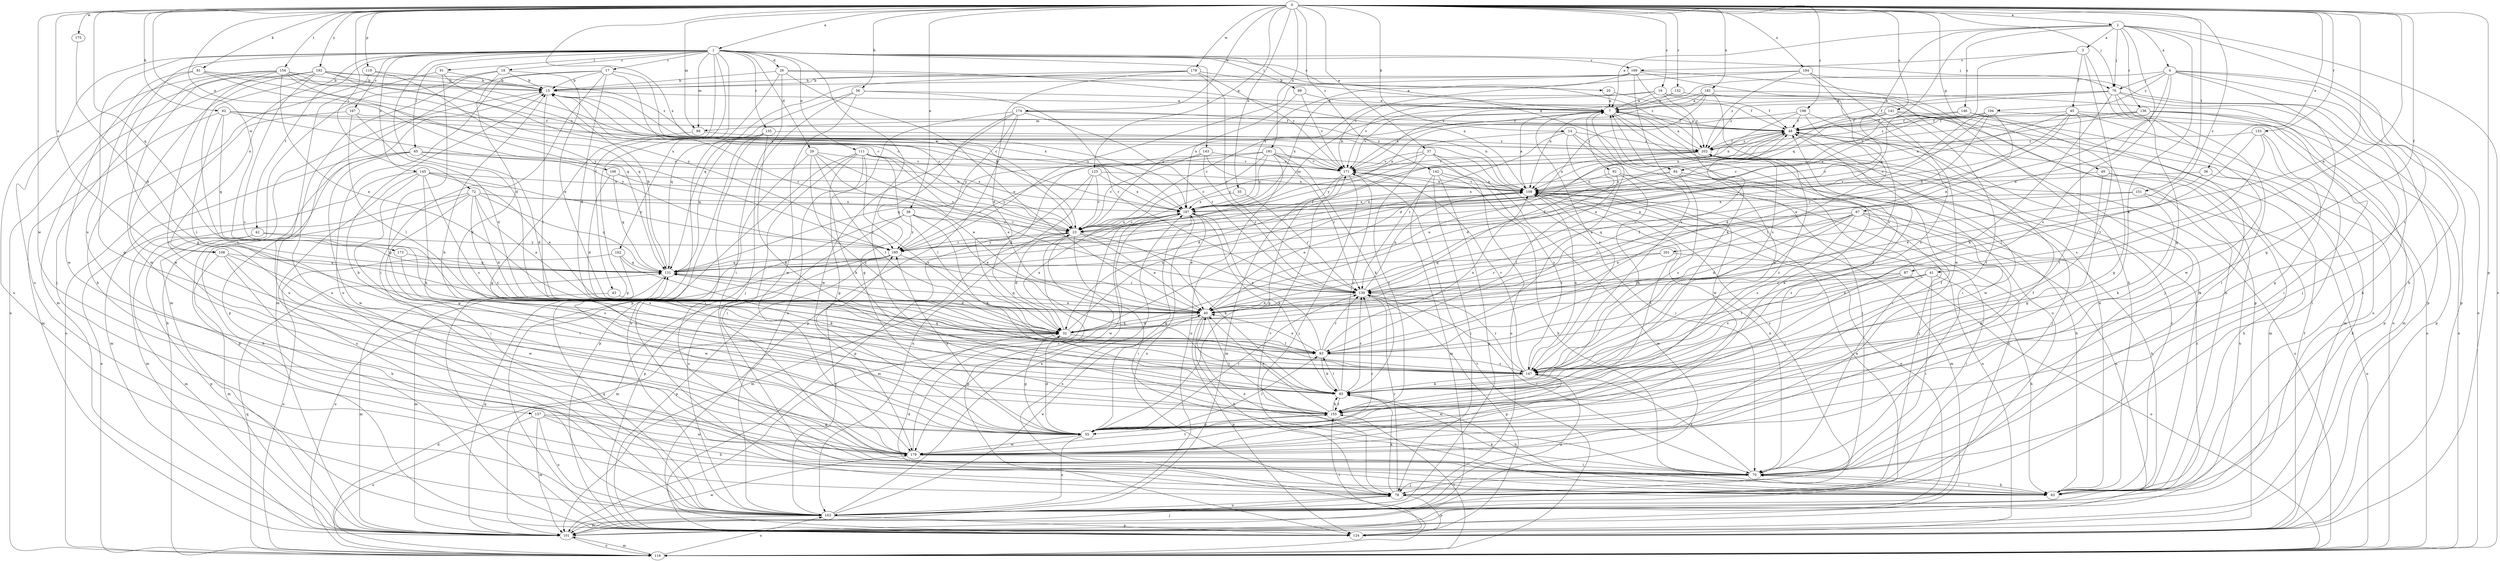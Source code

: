 strict digraph  {
0;
1;
2;
3;
4;
7;
14;
15;
16;
17;
18;
20;
23;
26;
29;
32;
35;
36;
37;
38;
40;
41;
42;
43;
45;
48;
49;
55;
56;
62;
63;
65;
67;
70;
72;
76;
78;
81;
84;
85;
87;
89;
91;
92;
93;
99;
101;
106;
108;
109;
111;
116;
119;
123;
124;
131;
132;
133;
135;
136;
139;
141;
142;
143;
145;
146;
147;
151;
154;
155;
157;
162;
163;
167;
169;
171;
173;
174;
175;
178;
179;
181;
182;
184;
187;
192;
194;
195;
198;
201;
202;
0 -> 1  [label=a];
0 -> 2  [label=a];
0 -> 14  [label=b];
0 -> 16  [label=c];
0 -> 35  [label=e];
0 -> 36  [label=e];
0 -> 37  [label=e];
0 -> 38  [label=e];
0 -> 40  [label=e];
0 -> 41  [label=f];
0 -> 49  [label=g];
0 -> 56  [label=h];
0 -> 62  [label=h];
0 -> 72  [label=j];
0 -> 76  [label=j];
0 -> 81  [label=k];
0 -> 87  [label=l];
0 -> 99  [label=m];
0 -> 106  [label=n];
0 -> 108  [label=n];
0 -> 119  [label=p];
0 -> 123  [label=p];
0 -> 124  [label=p];
0 -> 131  [label=q];
0 -> 132  [label=r];
0 -> 133  [label=r];
0 -> 141  [label=s];
0 -> 142  [label=s];
0 -> 151  [label=t];
0 -> 154  [label=t];
0 -> 173  [label=w];
0 -> 174  [label=w];
0 -> 175  [label=w];
0 -> 178  [label=w];
0 -> 179  [label=w];
0 -> 181  [label=x];
0 -> 182  [label=x];
0 -> 184  [label=x];
0 -> 187  [label=x];
0 -> 192  [label=y];
0 -> 198  [label=z];
0 -> 201  [label=z];
1 -> 17  [label=c];
1 -> 18  [label=c];
1 -> 20  [label=c];
1 -> 26  [label=d];
1 -> 29  [label=d];
1 -> 32  [label=d];
1 -> 42  [label=f];
1 -> 43  [label=f];
1 -> 55  [label=g];
1 -> 65  [label=i];
1 -> 76  [label=j];
1 -> 84  [label=k];
1 -> 89  [label=l];
1 -> 91  [label=l];
1 -> 99  [label=m];
1 -> 108  [label=n];
1 -> 111  [label=o];
1 -> 124  [label=p];
1 -> 135  [label=r];
1 -> 143  [label=s];
1 -> 145  [label=s];
1 -> 155  [label=t];
1 -> 157  [label=u];
1 -> 162  [label=u];
1 -> 163  [label=u];
1 -> 167  [label=v];
1 -> 169  [label=v];
2 -> 3  [label=a];
2 -> 4  [label=a];
2 -> 7  [label=a];
2 -> 67  [label=i];
2 -> 76  [label=j];
2 -> 84  [label=k];
2 -> 85  [label=k];
2 -> 116  [label=o];
2 -> 131  [label=q];
2 -> 136  [label=r];
2 -> 146  [label=s];
2 -> 155  [label=t];
3 -> 45  [label=f];
3 -> 55  [label=g];
3 -> 131  [label=q];
3 -> 155  [label=t];
3 -> 169  [label=v];
4 -> 40  [label=e];
4 -> 55  [label=g];
4 -> 63  [label=h];
4 -> 76  [label=j];
4 -> 116  [label=o];
4 -> 124  [label=p];
4 -> 147  [label=s];
4 -> 171  [label=v];
4 -> 194  [label=y];
7 -> 48  [label=f];
7 -> 70  [label=i];
7 -> 92  [label=l];
7 -> 99  [label=m];
7 -> 147  [label=s];
7 -> 163  [label=u];
7 -> 171  [label=v];
14 -> 70  [label=i];
14 -> 78  [label=j];
14 -> 139  [label=r];
14 -> 179  [label=w];
14 -> 195  [label=y];
14 -> 202  [label=z];
15 -> 7  [label=a];
15 -> 23  [label=c];
15 -> 93  [label=l];
15 -> 124  [label=p];
15 -> 187  [label=x];
16 -> 7  [label=a];
16 -> 48  [label=f];
16 -> 63  [label=h];
16 -> 171  [label=v];
16 -> 187  [label=x];
16 -> 202  [label=z];
17 -> 15  [label=b];
17 -> 23  [label=c];
17 -> 32  [label=d];
17 -> 70  [label=i];
17 -> 101  [label=m];
17 -> 139  [label=r];
17 -> 163  [label=u];
18 -> 15  [label=b];
18 -> 40  [label=e];
18 -> 85  [label=k];
18 -> 101  [label=m];
18 -> 163  [label=u];
20 -> 7  [label=a];
20 -> 48  [label=f];
23 -> 15  [label=b];
23 -> 32  [label=d];
23 -> 40  [label=e];
23 -> 70  [label=i];
23 -> 85  [label=k];
23 -> 101  [label=m];
23 -> 124  [label=p];
23 -> 187  [label=x];
23 -> 195  [label=y];
26 -> 15  [label=b];
26 -> 40  [label=e];
26 -> 70  [label=i];
26 -> 109  [label=n];
26 -> 124  [label=p];
26 -> 202  [label=z];
29 -> 40  [label=e];
29 -> 78  [label=j];
29 -> 93  [label=l];
29 -> 139  [label=r];
29 -> 147  [label=s];
29 -> 171  [label=v];
32 -> 48  [label=f];
32 -> 55  [label=g];
32 -> 93  [label=l];
32 -> 109  [label=n];
32 -> 187  [label=x];
35 -> 139  [label=r];
35 -> 187  [label=x];
36 -> 40  [label=e];
36 -> 63  [label=h];
36 -> 109  [label=n];
37 -> 23  [label=c];
37 -> 70  [label=i];
37 -> 101  [label=m];
37 -> 155  [label=t];
37 -> 163  [label=u];
37 -> 171  [label=v];
38 -> 23  [label=c];
38 -> 40  [label=e];
38 -> 85  [label=k];
38 -> 124  [label=p];
38 -> 163  [label=u];
38 -> 195  [label=y];
40 -> 32  [label=d];
40 -> 63  [label=h];
40 -> 124  [label=p];
40 -> 131  [label=q];
40 -> 155  [label=t];
41 -> 40  [label=e];
41 -> 63  [label=h];
41 -> 70  [label=i];
41 -> 139  [label=r];
41 -> 147  [label=s];
42 -> 101  [label=m];
42 -> 124  [label=p];
42 -> 147  [label=s];
42 -> 195  [label=y];
43 -> 40  [label=e];
43 -> 101  [label=m];
45 -> 23  [label=c];
45 -> 32  [label=d];
45 -> 40  [label=e];
45 -> 48  [label=f];
45 -> 116  [label=o];
45 -> 155  [label=t];
45 -> 163  [label=u];
48 -> 7  [label=a];
48 -> 32  [label=d];
48 -> 101  [label=m];
48 -> 109  [label=n];
48 -> 179  [label=w];
48 -> 202  [label=z];
49 -> 55  [label=g];
49 -> 63  [label=h];
49 -> 109  [label=n];
49 -> 163  [label=u];
55 -> 32  [label=d];
55 -> 48  [label=f];
55 -> 93  [label=l];
55 -> 139  [label=r];
55 -> 163  [label=u];
55 -> 179  [label=w];
55 -> 195  [label=y];
55 -> 202  [label=z];
56 -> 7  [label=a];
56 -> 78  [label=j];
56 -> 131  [label=q];
56 -> 139  [label=r];
56 -> 179  [label=w];
62 -> 48  [label=f];
62 -> 93  [label=l];
62 -> 101  [label=m];
62 -> 131  [label=q];
62 -> 171  [label=v];
62 -> 195  [label=y];
63 -> 7  [label=a];
63 -> 70  [label=i];
63 -> 85  [label=k];
63 -> 202  [label=z];
65 -> 32  [label=d];
65 -> 101  [label=m];
65 -> 124  [label=p];
65 -> 171  [label=v];
65 -> 179  [label=w];
65 -> 187  [label=x];
67 -> 23  [label=c];
67 -> 32  [label=d];
67 -> 40  [label=e];
67 -> 55  [label=g];
67 -> 63  [label=h];
67 -> 93  [label=l];
67 -> 139  [label=r];
67 -> 147  [label=s];
67 -> 163  [label=u];
70 -> 40  [label=e];
70 -> 63  [label=h];
70 -> 78  [label=j];
70 -> 109  [label=n];
70 -> 147  [label=s];
72 -> 23  [label=c];
72 -> 32  [label=d];
72 -> 40  [label=e];
72 -> 63  [label=h];
72 -> 70  [label=i];
72 -> 101  [label=m];
72 -> 131  [label=q];
72 -> 147  [label=s];
72 -> 187  [label=x];
76 -> 7  [label=a];
76 -> 48  [label=f];
76 -> 63  [label=h];
76 -> 70  [label=i];
76 -> 78  [label=j];
76 -> 85  [label=k];
76 -> 179  [label=w];
76 -> 202  [label=z];
78 -> 32  [label=d];
78 -> 85  [label=k];
78 -> 124  [label=p];
78 -> 139  [label=r];
78 -> 163  [label=u];
78 -> 171  [label=v];
78 -> 187  [label=x];
81 -> 15  [label=b];
81 -> 55  [label=g];
81 -> 179  [label=w];
81 -> 187  [label=x];
81 -> 195  [label=y];
84 -> 63  [label=h];
84 -> 78  [label=j];
84 -> 109  [label=n];
84 -> 147  [label=s];
84 -> 187  [label=x];
85 -> 48  [label=f];
85 -> 63  [label=h];
85 -> 93  [label=l];
85 -> 139  [label=r];
85 -> 155  [label=t];
85 -> 171  [label=v];
85 -> 202  [label=z];
87 -> 93  [label=l];
87 -> 116  [label=o];
87 -> 139  [label=r];
87 -> 147  [label=s];
89 -> 7  [label=a];
89 -> 171  [label=v];
89 -> 187  [label=x];
91 -> 15  [label=b];
91 -> 23  [label=c];
91 -> 55  [label=g];
91 -> 163  [label=u];
92 -> 85  [label=k];
92 -> 93  [label=l];
92 -> 109  [label=n];
92 -> 163  [label=u];
93 -> 7  [label=a];
93 -> 40  [label=e];
93 -> 85  [label=k];
93 -> 109  [label=n];
93 -> 139  [label=r];
93 -> 147  [label=s];
93 -> 187  [label=x];
99 -> 55  [label=g];
99 -> 202  [label=z];
101 -> 78  [label=j];
101 -> 109  [label=n];
101 -> 116  [label=o];
101 -> 131  [label=q];
101 -> 179  [label=w];
101 -> 202  [label=z];
106 -> 23  [label=c];
106 -> 32  [label=d];
106 -> 109  [label=n];
106 -> 131  [label=q];
108 -> 63  [label=h];
108 -> 101  [label=m];
108 -> 131  [label=q];
108 -> 155  [label=t];
108 -> 179  [label=w];
109 -> 7  [label=a];
109 -> 15  [label=b];
109 -> 40  [label=e];
109 -> 78  [label=j];
109 -> 101  [label=m];
109 -> 155  [label=t];
109 -> 171  [label=v];
109 -> 187  [label=x];
111 -> 40  [label=e];
111 -> 55  [label=g];
111 -> 70  [label=i];
111 -> 85  [label=k];
111 -> 93  [label=l];
111 -> 124  [label=p];
111 -> 147  [label=s];
111 -> 171  [label=v];
116 -> 15  [label=b];
116 -> 32  [label=d];
116 -> 101  [label=m];
116 -> 131  [label=q];
116 -> 155  [label=t];
116 -> 163  [label=u];
116 -> 171  [label=v];
116 -> 187  [label=x];
119 -> 15  [label=b];
119 -> 63  [label=h];
119 -> 131  [label=q];
123 -> 23  [label=c];
123 -> 109  [label=n];
123 -> 124  [label=p];
123 -> 163  [label=u];
123 -> 187  [label=x];
124 -> 48  [label=f];
124 -> 109  [label=n];
124 -> 155  [label=t];
131 -> 15  [label=b];
131 -> 32  [label=d];
131 -> 48  [label=f];
131 -> 101  [label=m];
131 -> 139  [label=r];
132 -> 7  [label=a];
132 -> 23  [label=c];
132 -> 63  [label=h];
133 -> 55  [label=g];
133 -> 70  [label=i];
133 -> 93  [label=l];
133 -> 147  [label=s];
133 -> 202  [label=z];
135 -> 70  [label=i];
135 -> 85  [label=k];
135 -> 131  [label=q];
135 -> 163  [label=u];
135 -> 202  [label=z];
136 -> 48  [label=f];
136 -> 70  [label=i];
136 -> 109  [label=n];
136 -> 116  [label=o];
136 -> 124  [label=p];
136 -> 171  [label=v];
139 -> 40  [label=e];
139 -> 48  [label=f];
139 -> 70  [label=i];
139 -> 109  [label=n];
139 -> 124  [label=p];
141 -> 23  [label=c];
141 -> 40  [label=e];
141 -> 48  [label=f];
141 -> 101  [label=m];
141 -> 124  [label=p];
141 -> 155  [label=t];
142 -> 63  [label=h];
142 -> 78  [label=j];
142 -> 101  [label=m];
142 -> 109  [label=n];
142 -> 163  [label=u];
143 -> 23  [label=c];
143 -> 32  [label=d];
143 -> 109  [label=n];
143 -> 139  [label=r];
143 -> 171  [label=v];
145 -> 40  [label=e];
145 -> 55  [label=g];
145 -> 85  [label=k];
145 -> 109  [label=n];
145 -> 116  [label=o];
145 -> 147  [label=s];
145 -> 163  [label=u];
145 -> 195  [label=y];
146 -> 23  [label=c];
146 -> 48  [label=f];
146 -> 55  [label=g];
146 -> 70  [label=i];
147 -> 85  [label=k];
147 -> 109  [label=n];
147 -> 131  [label=q];
147 -> 139  [label=r];
147 -> 163  [label=u];
147 -> 171  [label=v];
147 -> 179  [label=w];
151 -> 85  [label=k];
151 -> 116  [label=o];
151 -> 131  [label=q];
151 -> 187  [label=x];
154 -> 15  [label=b];
154 -> 40  [label=e];
154 -> 78  [label=j];
154 -> 131  [label=q];
154 -> 155  [label=t];
154 -> 163  [label=u];
154 -> 171  [label=v];
154 -> 179  [label=w];
154 -> 195  [label=y];
155 -> 7  [label=a];
155 -> 15  [label=b];
155 -> 40  [label=e];
155 -> 55  [label=g];
155 -> 85  [label=k];
157 -> 55  [label=g];
157 -> 63  [label=h];
157 -> 101  [label=m];
157 -> 116  [label=o];
157 -> 163  [label=u];
157 -> 179  [label=w];
162 -> 85  [label=k];
162 -> 116  [label=o];
162 -> 131  [label=q];
162 -> 179  [label=w];
163 -> 40  [label=e];
163 -> 101  [label=m];
163 -> 109  [label=n];
163 -> 124  [label=p];
163 -> 131  [label=q];
163 -> 187  [label=x];
163 -> 195  [label=y];
167 -> 32  [label=d];
167 -> 48  [label=f];
167 -> 93  [label=l];
167 -> 116  [label=o];
169 -> 15  [label=b];
169 -> 63  [label=h];
169 -> 85  [label=k];
169 -> 124  [label=p];
169 -> 147  [label=s];
169 -> 187  [label=x];
169 -> 195  [label=y];
171 -> 7  [label=a];
171 -> 55  [label=g];
171 -> 78  [label=j];
171 -> 101  [label=m];
171 -> 109  [label=n];
173 -> 131  [label=q];
173 -> 147  [label=s];
174 -> 48  [label=f];
174 -> 55  [label=g];
174 -> 109  [label=n];
174 -> 124  [label=p];
174 -> 139  [label=r];
174 -> 163  [label=u];
174 -> 179  [label=w];
174 -> 195  [label=y];
175 -> 32  [label=d];
178 -> 7  [label=a];
178 -> 15  [label=b];
178 -> 32  [label=d];
178 -> 131  [label=q];
178 -> 139  [label=r];
178 -> 171  [label=v];
179 -> 7  [label=a];
179 -> 15  [label=b];
179 -> 23  [label=c];
179 -> 48  [label=f];
179 -> 70  [label=i];
179 -> 139  [label=r];
179 -> 155  [label=t];
181 -> 23  [label=c];
181 -> 85  [label=k];
181 -> 131  [label=q];
181 -> 139  [label=r];
181 -> 147  [label=s];
181 -> 163  [label=u];
181 -> 171  [label=v];
181 -> 187  [label=x];
181 -> 195  [label=y];
182 -> 7  [label=a];
182 -> 32  [label=d];
182 -> 78  [label=j];
182 -> 109  [label=n];
182 -> 116  [label=o];
182 -> 147  [label=s];
182 -> 195  [label=y];
184 -> 15  [label=b];
184 -> 124  [label=p];
184 -> 147  [label=s];
184 -> 171  [label=v];
184 -> 179  [label=w];
184 -> 202  [label=z];
187 -> 23  [label=c];
187 -> 40  [label=e];
187 -> 55  [label=g];
187 -> 85  [label=k];
187 -> 101  [label=m];
187 -> 109  [label=n];
187 -> 179  [label=w];
192 -> 15  [label=b];
192 -> 23  [label=c];
192 -> 101  [label=m];
192 -> 116  [label=o];
192 -> 147  [label=s];
192 -> 155  [label=t];
192 -> 179  [label=w];
192 -> 187  [label=x];
192 -> 202  [label=z];
194 -> 23  [label=c];
194 -> 40  [label=e];
194 -> 48  [label=f];
194 -> 101  [label=m];
194 -> 139  [label=r];
194 -> 187  [label=x];
194 -> 195  [label=y];
194 -> 202  [label=z];
195 -> 23  [label=c];
195 -> 85  [label=k];
195 -> 101  [label=m];
195 -> 116  [label=o];
195 -> 124  [label=p];
195 -> 131  [label=q];
198 -> 48  [label=f];
198 -> 93  [label=l];
198 -> 109  [label=n];
198 -> 147  [label=s];
198 -> 187  [label=x];
201 -> 70  [label=i];
201 -> 131  [label=q];
201 -> 139  [label=r];
202 -> 7  [label=a];
202 -> 32  [label=d];
202 -> 40  [label=e];
202 -> 48  [label=f];
202 -> 78  [label=j];
202 -> 109  [label=n];
202 -> 116  [label=o];
202 -> 171  [label=v];
}
